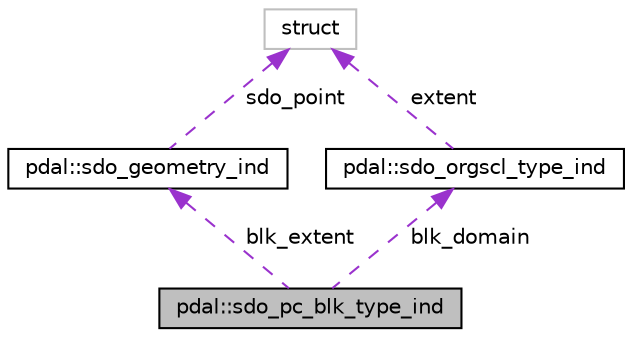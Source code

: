 digraph "pdal::sdo_pc_blk_type_ind"
{
  edge [fontname="Helvetica",fontsize="10",labelfontname="Helvetica",labelfontsize="10"];
  node [fontname="Helvetica",fontsize="10",shape=record];
  Node1 [label="pdal::sdo_pc_blk_type_ind",height=0.2,width=0.4,color="black", fillcolor="grey75", style="filled", fontcolor="black"];
  Node2 -> Node1 [dir="back",color="darkorchid3",fontsize="10",style="dashed",label=" blk_extent" ,fontname="Helvetica"];
  Node2 [label="pdal::sdo_geometry_ind",height=0.2,width=0.4,color="black", fillcolor="white", style="filled",URL="$namespacepdal.html#structpdal_1_1sdo__geometry__ind"];
  Node3 -> Node2 [dir="back",color="darkorchid3",fontsize="10",style="dashed",label=" sdo_point" ,fontname="Helvetica"];
  Node3 [label="struct",height=0.2,width=0.4,color="grey75", fillcolor="white", style="filled"];
  Node4 -> Node1 [dir="back",color="darkorchid3",fontsize="10",style="dashed",label=" blk_domain" ,fontname="Helvetica"];
  Node4 [label="pdal::sdo_orgscl_type_ind",height=0.2,width=0.4,color="black", fillcolor="white", style="filled",URL="$namespacepdal.html#structpdal_1_1sdo__orgscl__type__ind"];
  Node3 -> Node4 [dir="back",color="darkorchid3",fontsize="10",style="dashed",label=" extent" ,fontname="Helvetica"];
}
